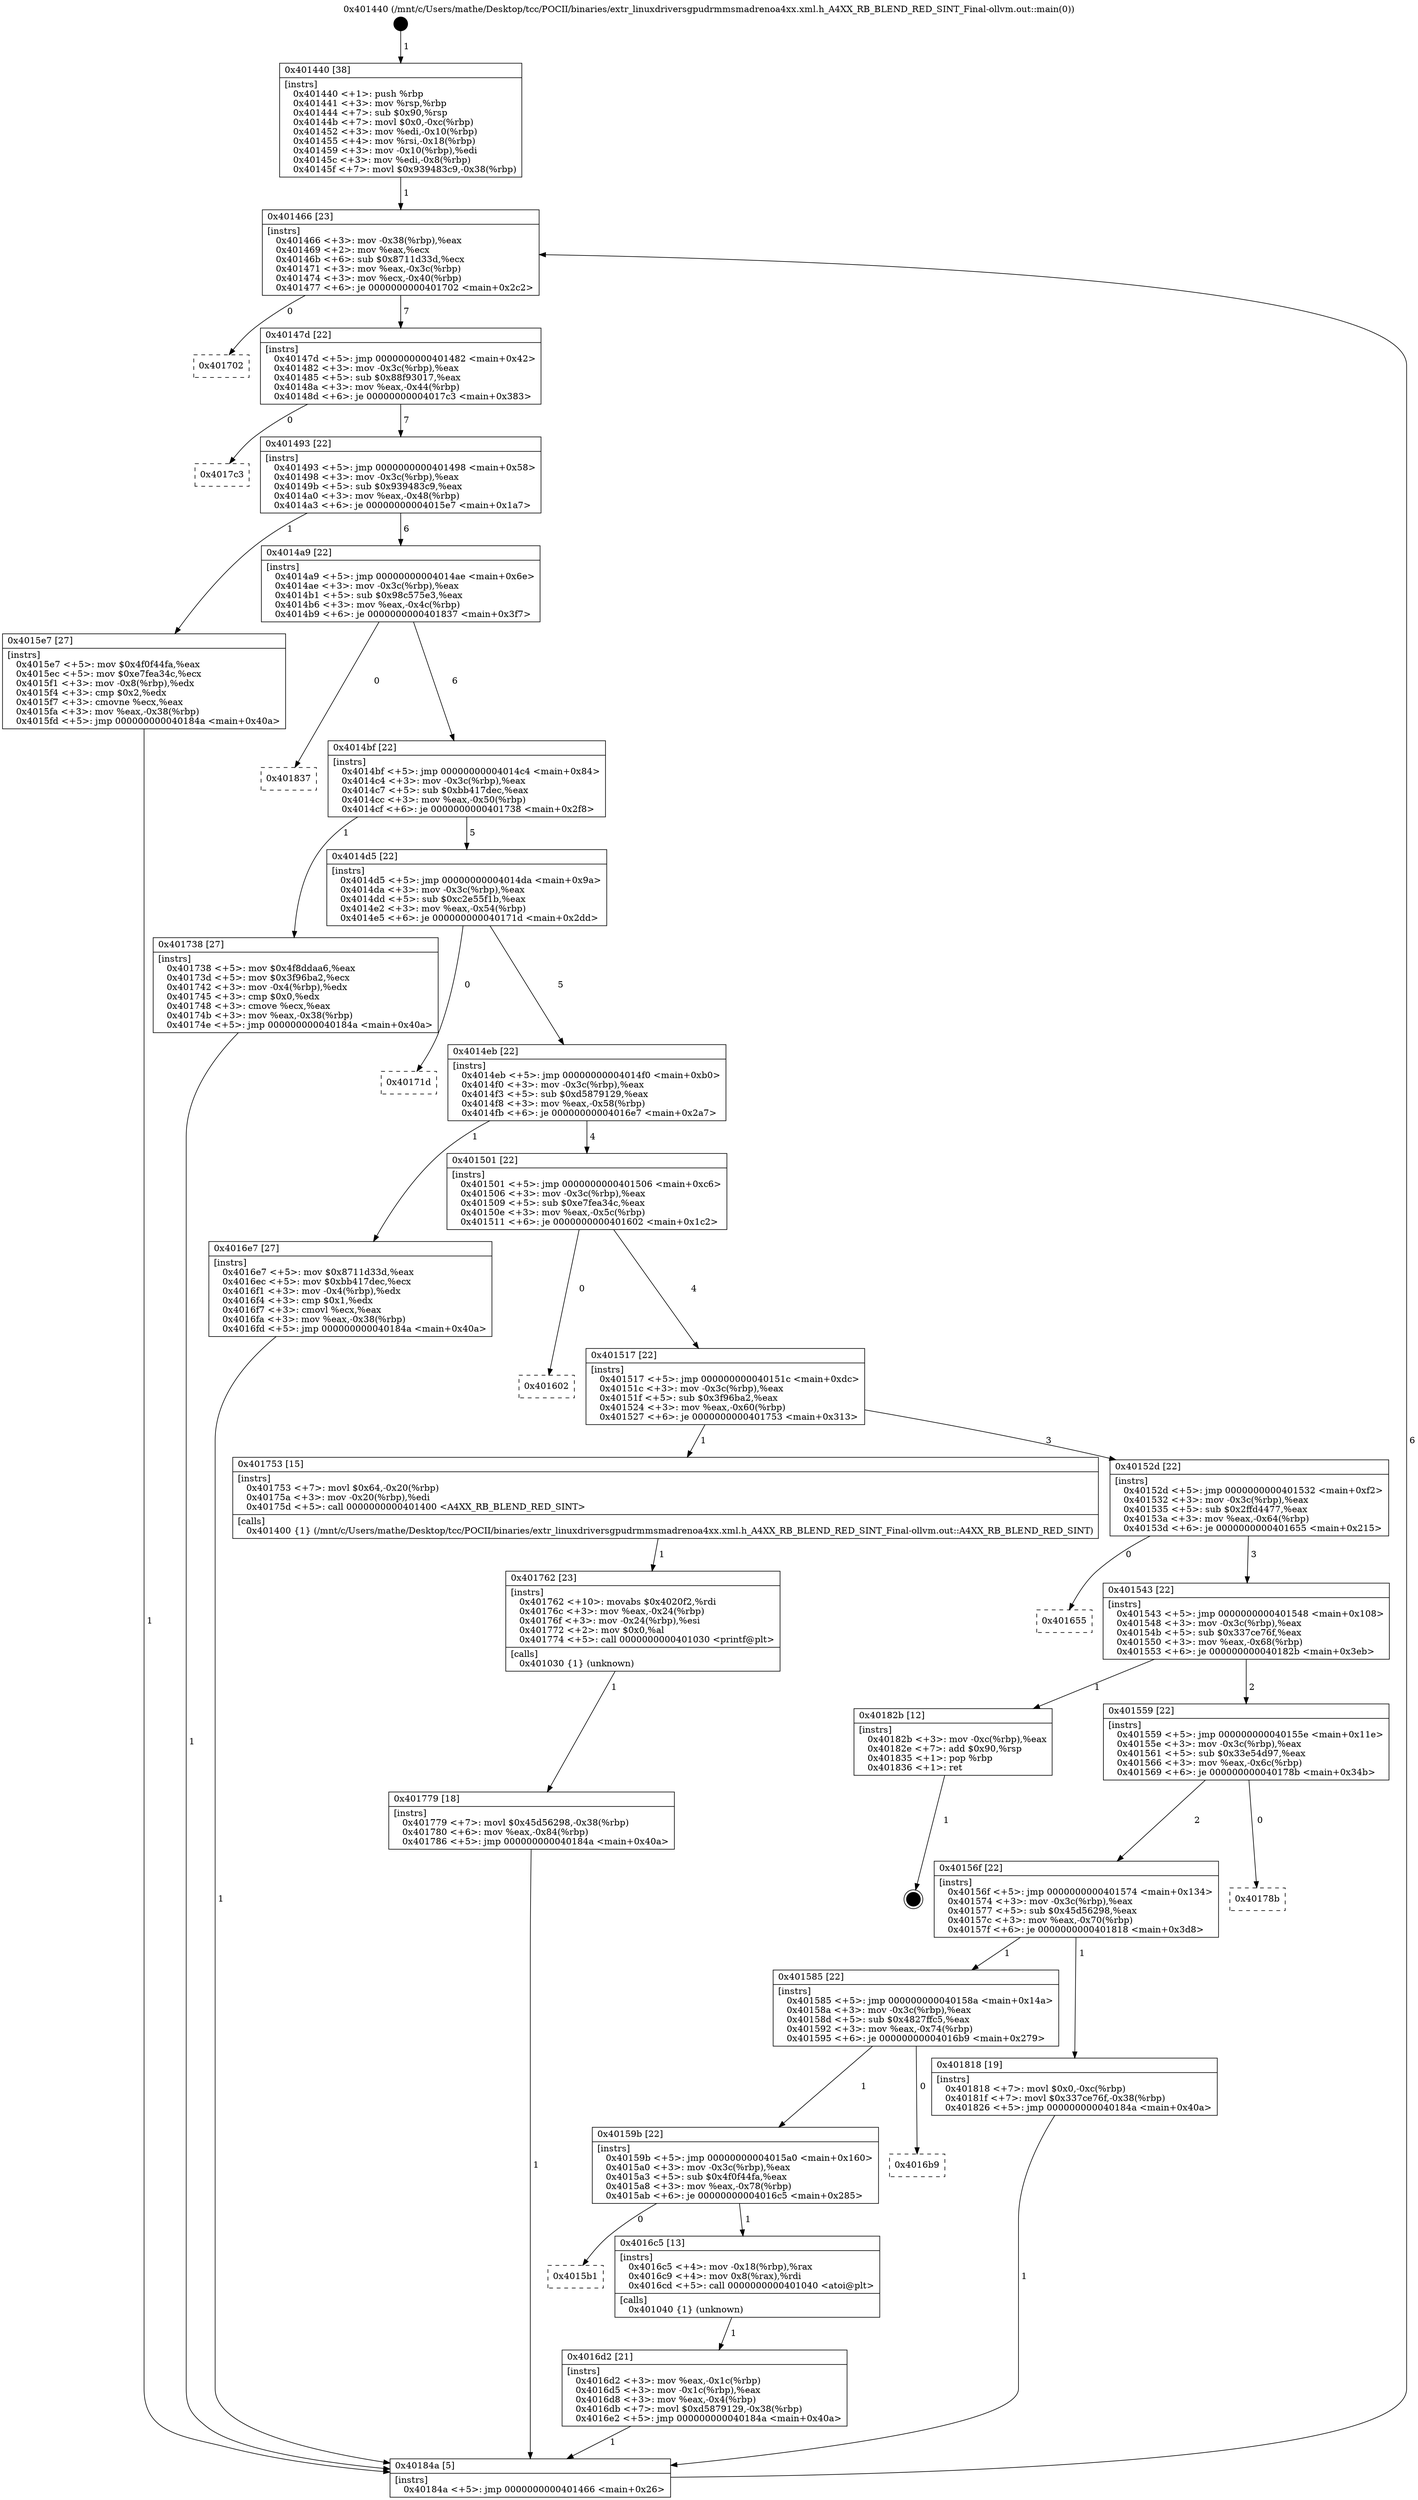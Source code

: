 digraph "0x401440" {
  label = "0x401440 (/mnt/c/Users/mathe/Desktop/tcc/POCII/binaries/extr_linuxdriversgpudrmmsmadrenoa4xx.xml.h_A4XX_RB_BLEND_RED_SINT_Final-ollvm.out::main(0))"
  labelloc = "t"
  node[shape=record]

  Entry [label="",width=0.3,height=0.3,shape=circle,fillcolor=black,style=filled]
  "0x401466" [label="{
     0x401466 [23]\l
     | [instrs]\l
     &nbsp;&nbsp;0x401466 \<+3\>: mov -0x38(%rbp),%eax\l
     &nbsp;&nbsp;0x401469 \<+2\>: mov %eax,%ecx\l
     &nbsp;&nbsp;0x40146b \<+6\>: sub $0x8711d33d,%ecx\l
     &nbsp;&nbsp;0x401471 \<+3\>: mov %eax,-0x3c(%rbp)\l
     &nbsp;&nbsp;0x401474 \<+3\>: mov %ecx,-0x40(%rbp)\l
     &nbsp;&nbsp;0x401477 \<+6\>: je 0000000000401702 \<main+0x2c2\>\l
  }"]
  "0x401702" [label="{
     0x401702\l
  }", style=dashed]
  "0x40147d" [label="{
     0x40147d [22]\l
     | [instrs]\l
     &nbsp;&nbsp;0x40147d \<+5\>: jmp 0000000000401482 \<main+0x42\>\l
     &nbsp;&nbsp;0x401482 \<+3\>: mov -0x3c(%rbp),%eax\l
     &nbsp;&nbsp;0x401485 \<+5\>: sub $0x88f93017,%eax\l
     &nbsp;&nbsp;0x40148a \<+3\>: mov %eax,-0x44(%rbp)\l
     &nbsp;&nbsp;0x40148d \<+6\>: je 00000000004017c3 \<main+0x383\>\l
  }"]
  Exit [label="",width=0.3,height=0.3,shape=circle,fillcolor=black,style=filled,peripheries=2]
  "0x4017c3" [label="{
     0x4017c3\l
  }", style=dashed]
  "0x401493" [label="{
     0x401493 [22]\l
     | [instrs]\l
     &nbsp;&nbsp;0x401493 \<+5\>: jmp 0000000000401498 \<main+0x58\>\l
     &nbsp;&nbsp;0x401498 \<+3\>: mov -0x3c(%rbp),%eax\l
     &nbsp;&nbsp;0x40149b \<+5\>: sub $0x939483c9,%eax\l
     &nbsp;&nbsp;0x4014a0 \<+3\>: mov %eax,-0x48(%rbp)\l
     &nbsp;&nbsp;0x4014a3 \<+6\>: je 00000000004015e7 \<main+0x1a7\>\l
  }"]
  "0x401779" [label="{
     0x401779 [18]\l
     | [instrs]\l
     &nbsp;&nbsp;0x401779 \<+7\>: movl $0x45d56298,-0x38(%rbp)\l
     &nbsp;&nbsp;0x401780 \<+6\>: mov %eax,-0x84(%rbp)\l
     &nbsp;&nbsp;0x401786 \<+5\>: jmp 000000000040184a \<main+0x40a\>\l
  }"]
  "0x4015e7" [label="{
     0x4015e7 [27]\l
     | [instrs]\l
     &nbsp;&nbsp;0x4015e7 \<+5\>: mov $0x4f0f44fa,%eax\l
     &nbsp;&nbsp;0x4015ec \<+5\>: mov $0xe7fea34c,%ecx\l
     &nbsp;&nbsp;0x4015f1 \<+3\>: mov -0x8(%rbp),%edx\l
     &nbsp;&nbsp;0x4015f4 \<+3\>: cmp $0x2,%edx\l
     &nbsp;&nbsp;0x4015f7 \<+3\>: cmovne %ecx,%eax\l
     &nbsp;&nbsp;0x4015fa \<+3\>: mov %eax,-0x38(%rbp)\l
     &nbsp;&nbsp;0x4015fd \<+5\>: jmp 000000000040184a \<main+0x40a\>\l
  }"]
  "0x4014a9" [label="{
     0x4014a9 [22]\l
     | [instrs]\l
     &nbsp;&nbsp;0x4014a9 \<+5\>: jmp 00000000004014ae \<main+0x6e\>\l
     &nbsp;&nbsp;0x4014ae \<+3\>: mov -0x3c(%rbp),%eax\l
     &nbsp;&nbsp;0x4014b1 \<+5\>: sub $0x98c575e3,%eax\l
     &nbsp;&nbsp;0x4014b6 \<+3\>: mov %eax,-0x4c(%rbp)\l
     &nbsp;&nbsp;0x4014b9 \<+6\>: je 0000000000401837 \<main+0x3f7\>\l
  }"]
  "0x40184a" [label="{
     0x40184a [5]\l
     | [instrs]\l
     &nbsp;&nbsp;0x40184a \<+5\>: jmp 0000000000401466 \<main+0x26\>\l
  }"]
  "0x401440" [label="{
     0x401440 [38]\l
     | [instrs]\l
     &nbsp;&nbsp;0x401440 \<+1\>: push %rbp\l
     &nbsp;&nbsp;0x401441 \<+3\>: mov %rsp,%rbp\l
     &nbsp;&nbsp;0x401444 \<+7\>: sub $0x90,%rsp\l
     &nbsp;&nbsp;0x40144b \<+7\>: movl $0x0,-0xc(%rbp)\l
     &nbsp;&nbsp;0x401452 \<+3\>: mov %edi,-0x10(%rbp)\l
     &nbsp;&nbsp;0x401455 \<+4\>: mov %rsi,-0x18(%rbp)\l
     &nbsp;&nbsp;0x401459 \<+3\>: mov -0x10(%rbp),%edi\l
     &nbsp;&nbsp;0x40145c \<+3\>: mov %edi,-0x8(%rbp)\l
     &nbsp;&nbsp;0x40145f \<+7\>: movl $0x939483c9,-0x38(%rbp)\l
  }"]
  "0x401762" [label="{
     0x401762 [23]\l
     | [instrs]\l
     &nbsp;&nbsp;0x401762 \<+10\>: movabs $0x4020f2,%rdi\l
     &nbsp;&nbsp;0x40176c \<+3\>: mov %eax,-0x24(%rbp)\l
     &nbsp;&nbsp;0x40176f \<+3\>: mov -0x24(%rbp),%esi\l
     &nbsp;&nbsp;0x401772 \<+2\>: mov $0x0,%al\l
     &nbsp;&nbsp;0x401774 \<+5\>: call 0000000000401030 \<printf@plt\>\l
     | [calls]\l
     &nbsp;&nbsp;0x401030 \{1\} (unknown)\l
  }"]
  "0x401837" [label="{
     0x401837\l
  }", style=dashed]
  "0x4014bf" [label="{
     0x4014bf [22]\l
     | [instrs]\l
     &nbsp;&nbsp;0x4014bf \<+5\>: jmp 00000000004014c4 \<main+0x84\>\l
     &nbsp;&nbsp;0x4014c4 \<+3\>: mov -0x3c(%rbp),%eax\l
     &nbsp;&nbsp;0x4014c7 \<+5\>: sub $0xbb417dec,%eax\l
     &nbsp;&nbsp;0x4014cc \<+3\>: mov %eax,-0x50(%rbp)\l
     &nbsp;&nbsp;0x4014cf \<+6\>: je 0000000000401738 \<main+0x2f8\>\l
  }"]
  "0x4016d2" [label="{
     0x4016d2 [21]\l
     | [instrs]\l
     &nbsp;&nbsp;0x4016d2 \<+3\>: mov %eax,-0x1c(%rbp)\l
     &nbsp;&nbsp;0x4016d5 \<+3\>: mov -0x1c(%rbp),%eax\l
     &nbsp;&nbsp;0x4016d8 \<+3\>: mov %eax,-0x4(%rbp)\l
     &nbsp;&nbsp;0x4016db \<+7\>: movl $0xd5879129,-0x38(%rbp)\l
     &nbsp;&nbsp;0x4016e2 \<+5\>: jmp 000000000040184a \<main+0x40a\>\l
  }"]
  "0x401738" [label="{
     0x401738 [27]\l
     | [instrs]\l
     &nbsp;&nbsp;0x401738 \<+5\>: mov $0x4f8ddaa6,%eax\l
     &nbsp;&nbsp;0x40173d \<+5\>: mov $0x3f96ba2,%ecx\l
     &nbsp;&nbsp;0x401742 \<+3\>: mov -0x4(%rbp),%edx\l
     &nbsp;&nbsp;0x401745 \<+3\>: cmp $0x0,%edx\l
     &nbsp;&nbsp;0x401748 \<+3\>: cmove %ecx,%eax\l
     &nbsp;&nbsp;0x40174b \<+3\>: mov %eax,-0x38(%rbp)\l
     &nbsp;&nbsp;0x40174e \<+5\>: jmp 000000000040184a \<main+0x40a\>\l
  }"]
  "0x4014d5" [label="{
     0x4014d5 [22]\l
     | [instrs]\l
     &nbsp;&nbsp;0x4014d5 \<+5\>: jmp 00000000004014da \<main+0x9a\>\l
     &nbsp;&nbsp;0x4014da \<+3\>: mov -0x3c(%rbp),%eax\l
     &nbsp;&nbsp;0x4014dd \<+5\>: sub $0xc2e55f1b,%eax\l
     &nbsp;&nbsp;0x4014e2 \<+3\>: mov %eax,-0x54(%rbp)\l
     &nbsp;&nbsp;0x4014e5 \<+6\>: je 000000000040171d \<main+0x2dd\>\l
  }"]
  "0x4015b1" [label="{
     0x4015b1\l
  }", style=dashed]
  "0x40171d" [label="{
     0x40171d\l
  }", style=dashed]
  "0x4014eb" [label="{
     0x4014eb [22]\l
     | [instrs]\l
     &nbsp;&nbsp;0x4014eb \<+5\>: jmp 00000000004014f0 \<main+0xb0\>\l
     &nbsp;&nbsp;0x4014f0 \<+3\>: mov -0x3c(%rbp),%eax\l
     &nbsp;&nbsp;0x4014f3 \<+5\>: sub $0xd5879129,%eax\l
     &nbsp;&nbsp;0x4014f8 \<+3\>: mov %eax,-0x58(%rbp)\l
     &nbsp;&nbsp;0x4014fb \<+6\>: je 00000000004016e7 \<main+0x2a7\>\l
  }"]
  "0x4016c5" [label="{
     0x4016c5 [13]\l
     | [instrs]\l
     &nbsp;&nbsp;0x4016c5 \<+4\>: mov -0x18(%rbp),%rax\l
     &nbsp;&nbsp;0x4016c9 \<+4\>: mov 0x8(%rax),%rdi\l
     &nbsp;&nbsp;0x4016cd \<+5\>: call 0000000000401040 \<atoi@plt\>\l
     | [calls]\l
     &nbsp;&nbsp;0x401040 \{1\} (unknown)\l
  }"]
  "0x4016e7" [label="{
     0x4016e7 [27]\l
     | [instrs]\l
     &nbsp;&nbsp;0x4016e7 \<+5\>: mov $0x8711d33d,%eax\l
     &nbsp;&nbsp;0x4016ec \<+5\>: mov $0xbb417dec,%ecx\l
     &nbsp;&nbsp;0x4016f1 \<+3\>: mov -0x4(%rbp),%edx\l
     &nbsp;&nbsp;0x4016f4 \<+3\>: cmp $0x1,%edx\l
     &nbsp;&nbsp;0x4016f7 \<+3\>: cmovl %ecx,%eax\l
     &nbsp;&nbsp;0x4016fa \<+3\>: mov %eax,-0x38(%rbp)\l
     &nbsp;&nbsp;0x4016fd \<+5\>: jmp 000000000040184a \<main+0x40a\>\l
  }"]
  "0x401501" [label="{
     0x401501 [22]\l
     | [instrs]\l
     &nbsp;&nbsp;0x401501 \<+5\>: jmp 0000000000401506 \<main+0xc6\>\l
     &nbsp;&nbsp;0x401506 \<+3\>: mov -0x3c(%rbp),%eax\l
     &nbsp;&nbsp;0x401509 \<+5\>: sub $0xe7fea34c,%eax\l
     &nbsp;&nbsp;0x40150e \<+3\>: mov %eax,-0x5c(%rbp)\l
     &nbsp;&nbsp;0x401511 \<+6\>: je 0000000000401602 \<main+0x1c2\>\l
  }"]
  "0x40159b" [label="{
     0x40159b [22]\l
     | [instrs]\l
     &nbsp;&nbsp;0x40159b \<+5\>: jmp 00000000004015a0 \<main+0x160\>\l
     &nbsp;&nbsp;0x4015a0 \<+3\>: mov -0x3c(%rbp),%eax\l
     &nbsp;&nbsp;0x4015a3 \<+5\>: sub $0x4f0f44fa,%eax\l
     &nbsp;&nbsp;0x4015a8 \<+3\>: mov %eax,-0x78(%rbp)\l
     &nbsp;&nbsp;0x4015ab \<+6\>: je 00000000004016c5 \<main+0x285\>\l
  }"]
  "0x401602" [label="{
     0x401602\l
  }", style=dashed]
  "0x401517" [label="{
     0x401517 [22]\l
     | [instrs]\l
     &nbsp;&nbsp;0x401517 \<+5\>: jmp 000000000040151c \<main+0xdc\>\l
     &nbsp;&nbsp;0x40151c \<+3\>: mov -0x3c(%rbp),%eax\l
     &nbsp;&nbsp;0x40151f \<+5\>: sub $0x3f96ba2,%eax\l
     &nbsp;&nbsp;0x401524 \<+3\>: mov %eax,-0x60(%rbp)\l
     &nbsp;&nbsp;0x401527 \<+6\>: je 0000000000401753 \<main+0x313\>\l
  }"]
  "0x4016b9" [label="{
     0x4016b9\l
  }", style=dashed]
  "0x401753" [label="{
     0x401753 [15]\l
     | [instrs]\l
     &nbsp;&nbsp;0x401753 \<+7\>: movl $0x64,-0x20(%rbp)\l
     &nbsp;&nbsp;0x40175a \<+3\>: mov -0x20(%rbp),%edi\l
     &nbsp;&nbsp;0x40175d \<+5\>: call 0000000000401400 \<A4XX_RB_BLEND_RED_SINT\>\l
     | [calls]\l
     &nbsp;&nbsp;0x401400 \{1\} (/mnt/c/Users/mathe/Desktop/tcc/POCII/binaries/extr_linuxdriversgpudrmmsmadrenoa4xx.xml.h_A4XX_RB_BLEND_RED_SINT_Final-ollvm.out::A4XX_RB_BLEND_RED_SINT)\l
  }"]
  "0x40152d" [label="{
     0x40152d [22]\l
     | [instrs]\l
     &nbsp;&nbsp;0x40152d \<+5\>: jmp 0000000000401532 \<main+0xf2\>\l
     &nbsp;&nbsp;0x401532 \<+3\>: mov -0x3c(%rbp),%eax\l
     &nbsp;&nbsp;0x401535 \<+5\>: sub $0x2ffd4477,%eax\l
     &nbsp;&nbsp;0x40153a \<+3\>: mov %eax,-0x64(%rbp)\l
     &nbsp;&nbsp;0x40153d \<+6\>: je 0000000000401655 \<main+0x215\>\l
  }"]
  "0x401585" [label="{
     0x401585 [22]\l
     | [instrs]\l
     &nbsp;&nbsp;0x401585 \<+5\>: jmp 000000000040158a \<main+0x14a\>\l
     &nbsp;&nbsp;0x40158a \<+3\>: mov -0x3c(%rbp),%eax\l
     &nbsp;&nbsp;0x40158d \<+5\>: sub $0x4827ffc5,%eax\l
     &nbsp;&nbsp;0x401592 \<+3\>: mov %eax,-0x74(%rbp)\l
     &nbsp;&nbsp;0x401595 \<+6\>: je 00000000004016b9 \<main+0x279\>\l
  }"]
  "0x401655" [label="{
     0x401655\l
  }", style=dashed]
  "0x401543" [label="{
     0x401543 [22]\l
     | [instrs]\l
     &nbsp;&nbsp;0x401543 \<+5\>: jmp 0000000000401548 \<main+0x108\>\l
     &nbsp;&nbsp;0x401548 \<+3\>: mov -0x3c(%rbp),%eax\l
     &nbsp;&nbsp;0x40154b \<+5\>: sub $0x337ce76f,%eax\l
     &nbsp;&nbsp;0x401550 \<+3\>: mov %eax,-0x68(%rbp)\l
     &nbsp;&nbsp;0x401553 \<+6\>: je 000000000040182b \<main+0x3eb\>\l
  }"]
  "0x401818" [label="{
     0x401818 [19]\l
     | [instrs]\l
     &nbsp;&nbsp;0x401818 \<+7\>: movl $0x0,-0xc(%rbp)\l
     &nbsp;&nbsp;0x40181f \<+7\>: movl $0x337ce76f,-0x38(%rbp)\l
     &nbsp;&nbsp;0x401826 \<+5\>: jmp 000000000040184a \<main+0x40a\>\l
  }"]
  "0x40182b" [label="{
     0x40182b [12]\l
     | [instrs]\l
     &nbsp;&nbsp;0x40182b \<+3\>: mov -0xc(%rbp),%eax\l
     &nbsp;&nbsp;0x40182e \<+7\>: add $0x90,%rsp\l
     &nbsp;&nbsp;0x401835 \<+1\>: pop %rbp\l
     &nbsp;&nbsp;0x401836 \<+1\>: ret\l
  }"]
  "0x401559" [label="{
     0x401559 [22]\l
     | [instrs]\l
     &nbsp;&nbsp;0x401559 \<+5\>: jmp 000000000040155e \<main+0x11e\>\l
     &nbsp;&nbsp;0x40155e \<+3\>: mov -0x3c(%rbp),%eax\l
     &nbsp;&nbsp;0x401561 \<+5\>: sub $0x33e54d97,%eax\l
     &nbsp;&nbsp;0x401566 \<+3\>: mov %eax,-0x6c(%rbp)\l
     &nbsp;&nbsp;0x401569 \<+6\>: je 000000000040178b \<main+0x34b\>\l
  }"]
  "0x40156f" [label="{
     0x40156f [22]\l
     | [instrs]\l
     &nbsp;&nbsp;0x40156f \<+5\>: jmp 0000000000401574 \<main+0x134\>\l
     &nbsp;&nbsp;0x401574 \<+3\>: mov -0x3c(%rbp),%eax\l
     &nbsp;&nbsp;0x401577 \<+5\>: sub $0x45d56298,%eax\l
     &nbsp;&nbsp;0x40157c \<+3\>: mov %eax,-0x70(%rbp)\l
     &nbsp;&nbsp;0x40157f \<+6\>: je 0000000000401818 \<main+0x3d8\>\l
  }"]
  "0x40178b" [label="{
     0x40178b\l
  }", style=dashed]
  Entry -> "0x401440" [label=" 1"]
  "0x401466" -> "0x401702" [label=" 0"]
  "0x401466" -> "0x40147d" [label=" 7"]
  "0x40182b" -> Exit [label=" 1"]
  "0x40147d" -> "0x4017c3" [label=" 0"]
  "0x40147d" -> "0x401493" [label=" 7"]
  "0x401818" -> "0x40184a" [label=" 1"]
  "0x401493" -> "0x4015e7" [label=" 1"]
  "0x401493" -> "0x4014a9" [label=" 6"]
  "0x4015e7" -> "0x40184a" [label=" 1"]
  "0x401440" -> "0x401466" [label=" 1"]
  "0x40184a" -> "0x401466" [label=" 6"]
  "0x401779" -> "0x40184a" [label=" 1"]
  "0x4014a9" -> "0x401837" [label=" 0"]
  "0x4014a9" -> "0x4014bf" [label=" 6"]
  "0x401762" -> "0x401779" [label=" 1"]
  "0x4014bf" -> "0x401738" [label=" 1"]
  "0x4014bf" -> "0x4014d5" [label=" 5"]
  "0x401753" -> "0x401762" [label=" 1"]
  "0x4014d5" -> "0x40171d" [label=" 0"]
  "0x4014d5" -> "0x4014eb" [label=" 5"]
  "0x401738" -> "0x40184a" [label=" 1"]
  "0x4014eb" -> "0x4016e7" [label=" 1"]
  "0x4014eb" -> "0x401501" [label=" 4"]
  "0x4016e7" -> "0x40184a" [label=" 1"]
  "0x401501" -> "0x401602" [label=" 0"]
  "0x401501" -> "0x401517" [label=" 4"]
  "0x4016c5" -> "0x4016d2" [label=" 1"]
  "0x401517" -> "0x401753" [label=" 1"]
  "0x401517" -> "0x40152d" [label=" 3"]
  "0x40159b" -> "0x4015b1" [label=" 0"]
  "0x40152d" -> "0x401655" [label=" 0"]
  "0x40152d" -> "0x401543" [label=" 3"]
  "0x4016d2" -> "0x40184a" [label=" 1"]
  "0x401543" -> "0x40182b" [label=" 1"]
  "0x401543" -> "0x401559" [label=" 2"]
  "0x401585" -> "0x40159b" [label=" 1"]
  "0x401559" -> "0x40178b" [label=" 0"]
  "0x401559" -> "0x40156f" [label=" 2"]
  "0x401585" -> "0x4016b9" [label=" 0"]
  "0x40156f" -> "0x401818" [label=" 1"]
  "0x40156f" -> "0x401585" [label=" 1"]
  "0x40159b" -> "0x4016c5" [label=" 1"]
}
